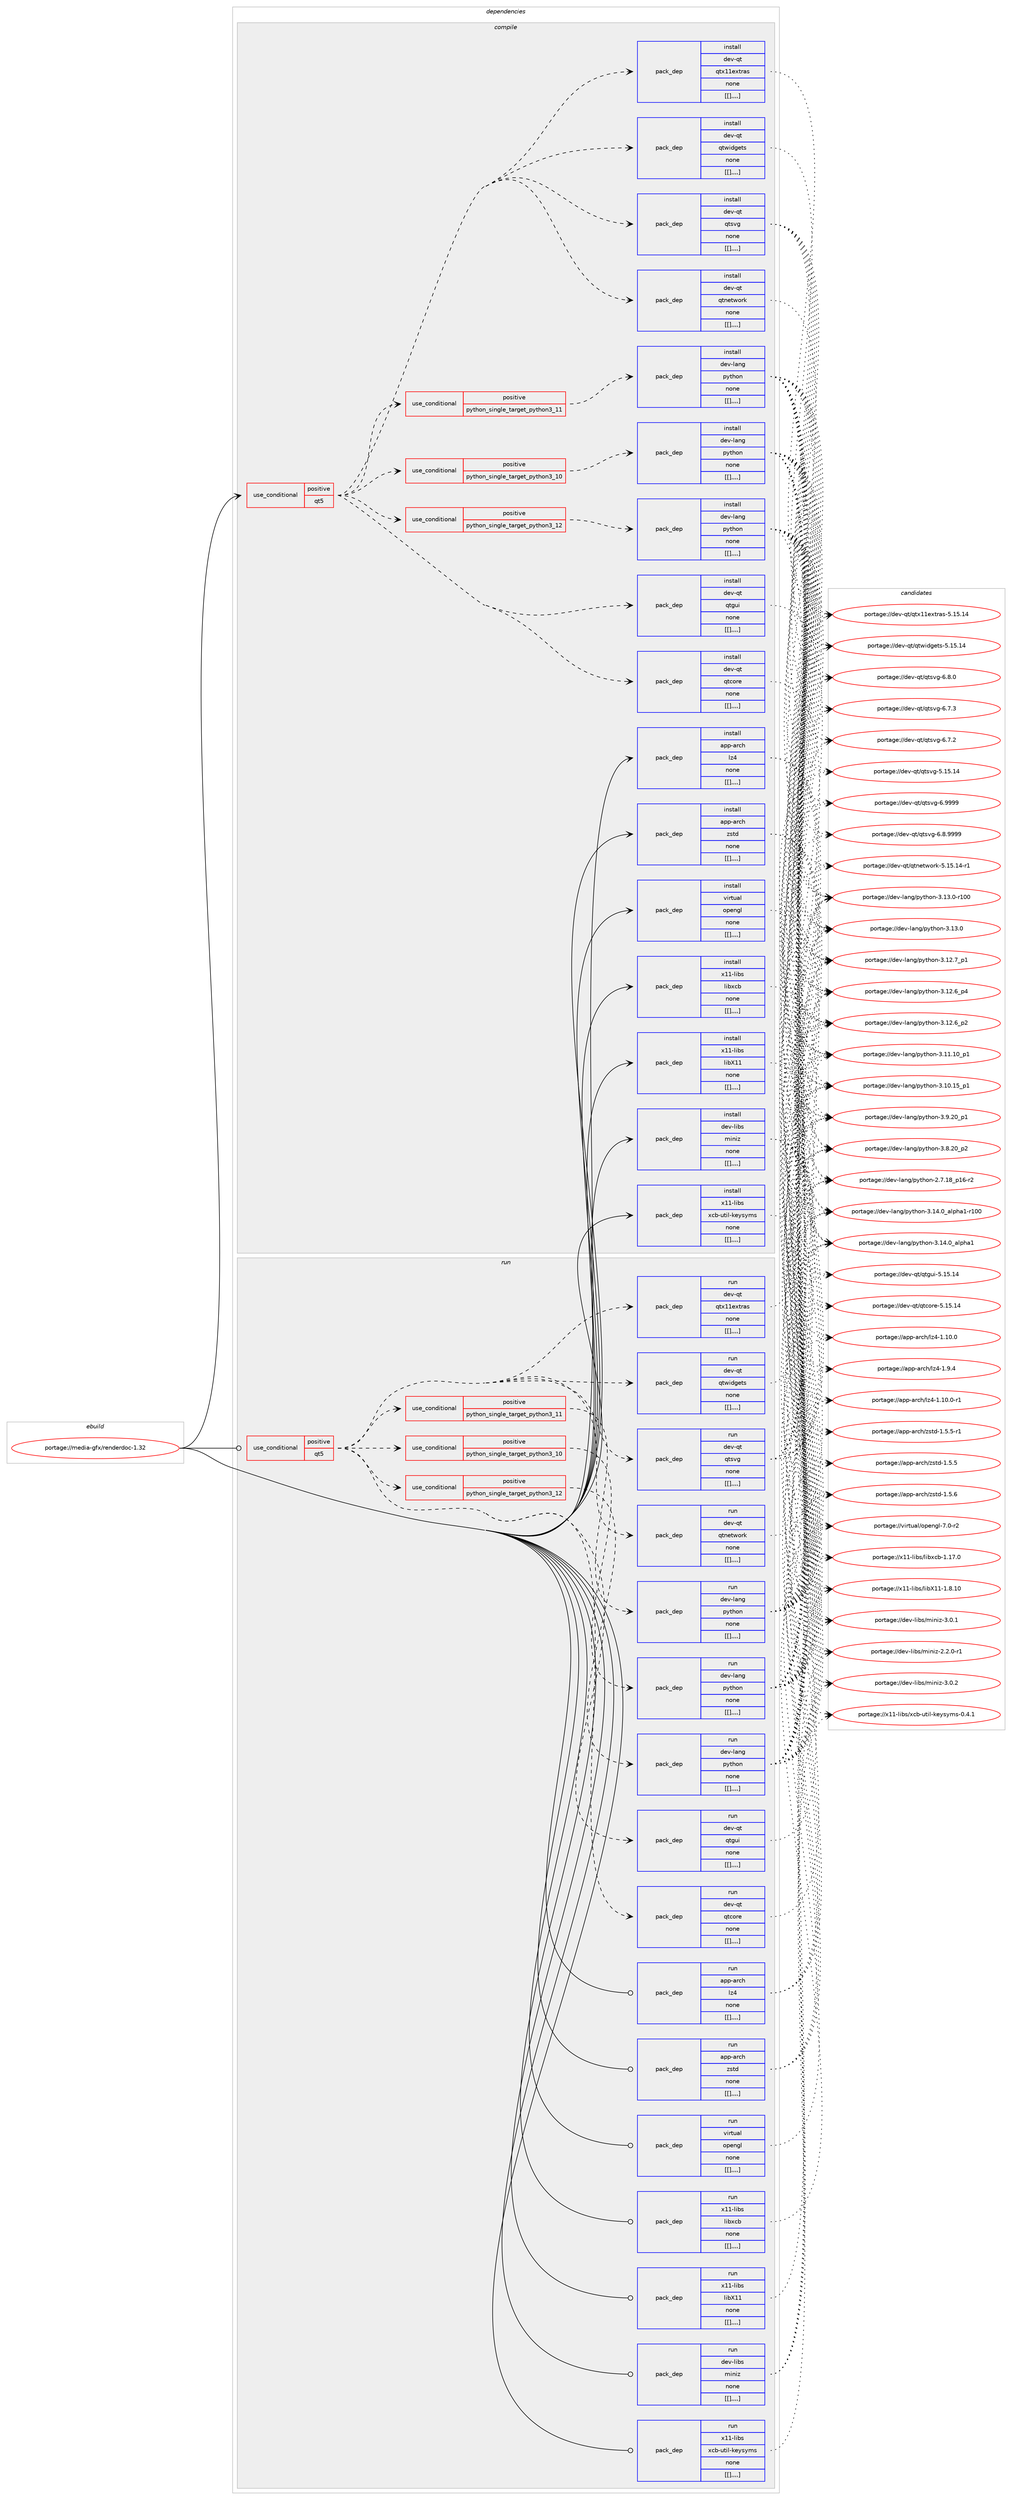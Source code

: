 digraph prolog {

# *************
# Graph options
# *************

newrank=true;
concentrate=true;
compound=true;
graph [rankdir=LR,fontname=Helvetica,fontsize=10,ranksep=1.5];#, ranksep=2.5, nodesep=0.2];
edge  [arrowhead=vee];
node  [fontname=Helvetica,fontsize=10];

# **********
# The ebuild
# **********

subgraph cluster_leftcol {
color=gray;
label=<<i>ebuild</i>>;
id [label="portage://media-gfx/renderdoc-1.32", color=red, width=4, href="../media-gfx/renderdoc-1.32.svg"];
}

# ****************
# The dependencies
# ****************

subgraph cluster_midcol {
color=gray;
label=<<i>dependencies</i>>;
subgraph cluster_compile {
fillcolor="#eeeeee";
style=filled;
label=<<i>compile</i>>;
subgraph cond80010 {
dependency315897 [label=<<TABLE BORDER="0" CELLBORDER="1" CELLSPACING="0" CELLPADDING="4"><TR><TD ROWSPAN="3" CELLPADDING="10">use_conditional</TD></TR><TR><TD>positive</TD></TR><TR><TD>qt5</TD></TR></TABLE>>, shape=none, color=red];
subgraph cond80035 {
dependency316026 [label=<<TABLE BORDER="0" CELLBORDER="1" CELLSPACING="0" CELLPADDING="4"><TR><TD ROWSPAN="3" CELLPADDING="10">use_conditional</TD></TR><TR><TD>positive</TD></TR><TR><TD>python_single_target_python3_10</TD></TR></TABLE>>, shape=none, color=red];
subgraph pack233351 {
dependency316105 [label=<<TABLE BORDER="0" CELLBORDER="1" CELLSPACING="0" CELLPADDING="4" WIDTH="220"><TR><TD ROWSPAN="6" CELLPADDING="30">pack_dep</TD></TR><TR><TD WIDTH="110">install</TD></TR><TR><TD>dev-lang</TD></TR><TR><TD>python</TD></TR><TR><TD>none</TD></TR><TR><TD>[[],,,,]</TD></TR></TABLE>>, shape=none, color=blue];
}
dependency316026:e -> dependency316105:w [weight=20,style="dashed",arrowhead="vee"];
}
dependency315897:e -> dependency316026:w [weight=20,style="dashed",arrowhead="vee"];
subgraph cond80049 {
dependency316148 [label=<<TABLE BORDER="0" CELLBORDER="1" CELLSPACING="0" CELLPADDING="4"><TR><TD ROWSPAN="3" CELLPADDING="10">use_conditional</TD></TR><TR><TD>positive</TD></TR><TR><TD>python_single_target_python3_11</TD></TR></TABLE>>, shape=none, color=red];
subgraph pack233457 {
dependency316151 [label=<<TABLE BORDER="0" CELLBORDER="1" CELLSPACING="0" CELLPADDING="4" WIDTH="220"><TR><TD ROWSPAN="6" CELLPADDING="30">pack_dep</TD></TR><TR><TD WIDTH="110">install</TD></TR><TR><TD>dev-lang</TD></TR><TR><TD>python</TD></TR><TR><TD>none</TD></TR><TR><TD>[[],,,,]</TD></TR></TABLE>>, shape=none, color=blue];
}
dependency316148:e -> dependency316151:w [weight=20,style="dashed",arrowhead="vee"];
}
dependency315897:e -> dependency316148:w [weight=20,style="dashed",arrowhead="vee"];
subgraph cond80058 {
dependency316244 [label=<<TABLE BORDER="0" CELLBORDER="1" CELLSPACING="0" CELLPADDING="4"><TR><TD ROWSPAN="3" CELLPADDING="10">use_conditional</TD></TR><TR><TD>positive</TD></TR><TR><TD>python_single_target_python3_12</TD></TR></TABLE>>, shape=none, color=red];
subgraph pack233557 {
dependency316264 [label=<<TABLE BORDER="0" CELLBORDER="1" CELLSPACING="0" CELLPADDING="4" WIDTH="220"><TR><TD ROWSPAN="6" CELLPADDING="30">pack_dep</TD></TR><TR><TD WIDTH="110">install</TD></TR><TR><TD>dev-lang</TD></TR><TR><TD>python</TD></TR><TR><TD>none</TD></TR><TR><TD>[[],,,,]</TD></TR></TABLE>>, shape=none, color=blue];
}
dependency316244:e -> dependency316264:w [weight=20,style="dashed",arrowhead="vee"];
}
dependency315897:e -> dependency316244:w [weight=20,style="dashed",arrowhead="vee"];
subgraph pack233580 {
dependency316293 [label=<<TABLE BORDER="0" CELLBORDER="1" CELLSPACING="0" CELLPADDING="4" WIDTH="220"><TR><TD ROWSPAN="6" CELLPADDING="30">pack_dep</TD></TR><TR><TD WIDTH="110">install</TD></TR><TR><TD>dev-qt</TD></TR><TR><TD>qtcore</TD></TR><TR><TD>none</TD></TR><TR><TD>[[],,,,]</TD></TR></TABLE>>, shape=none, color=blue];
}
dependency315897:e -> dependency316293:w [weight=20,style="dashed",arrowhead="vee"];
subgraph pack233585 {
dependency316330 [label=<<TABLE BORDER="0" CELLBORDER="1" CELLSPACING="0" CELLPADDING="4" WIDTH="220"><TR><TD ROWSPAN="6" CELLPADDING="30">pack_dep</TD></TR><TR><TD WIDTH="110">install</TD></TR><TR><TD>dev-qt</TD></TR><TR><TD>qtgui</TD></TR><TR><TD>none</TD></TR><TR><TD>[[],,,,]</TD></TR></TABLE>>, shape=none, color=blue];
}
dependency315897:e -> dependency316330:w [weight=20,style="dashed",arrowhead="vee"];
subgraph pack233632 {
dependency316388 [label=<<TABLE BORDER="0" CELLBORDER="1" CELLSPACING="0" CELLPADDING="4" WIDTH="220"><TR><TD ROWSPAN="6" CELLPADDING="30">pack_dep</TD></TR><TR><TD WIDTH="110">install</TD></TR><TR><TD>dev-qt</TD></TR><TR><TD>qtnetwork</TD></TR><TR><TD>none</TD></TR><TR><TD>[[],,,,]</TD></TR></TABLE>>, shape=none, color=blue];
}
dependency315897:e -> dependency316388:w [weight=20,style="dashed",arrowhead="vee"];
subgraph pack233662 {
dependency316427 [label=<<TABLE BORDER="0" CELLBORDER="1" CELLSPACING="0" CELLPADDING="4" WIDTH="220"><TR><TD ROWSPAN="6" CELLPADDING="30">pack_dep</TD></TR><TR><TD WIDTH="110">install</TD></TR><TR><TD>dev-qt</TD></TR><TR><TD>qtsvg</TD></TR><TR><TD>none</TD></TR><TR><TD>[[],,,,]</TD></TR></TABLE>>, shape=none, color=blue];
}
dependency315897:e -> dependency316427:w [weight=20,style="dashed",arrowhead="vee"];
subgraph pack233709 {
dependency316473 [label=<<TABLE BORDER="0" CELLBORDER="1" CELLSPACING="0" CELLPADDING="4" WIDTH="220"><TR><TD ROWSPAN="6" CELLPADDING="30">pack_dep</TD></TR><TR><TD WIDTH="110">install</TD></TR><TR><TD>dev-qt</TD></TR><TR><TD>qtwidgets</TD></TR><TR><TD>none</TD></TR><TR><TD>[[],,,,]</TD></TR></TABLE>>, shape=none, color=blue];
}
dependency315897:e -> dependency316473:w [weight=20,style="dashed",arrowhead="vee"];
subgraph pack233729 {
dependency316475 [label=<<TABLE BORDER="0" CELLBORDER="1" CELLSPACING="0" CELLPADDING="4" WIDTH="220"><TR><TD ROWSPAN="6" CELLPADDING="30">pack_dep</TD></TR><TR><TD WIDTH="110">install</TD></TR><TR><TD>dev-qt</TD></TR><TR><TD>qtx11extras</TD></TR><TR><TD>none</TD></TR><TR><TD>[[],,,,]</TD></TR></TABLE>>, shape=none, color=blue];
}
dependency315897:e -> dependency316475:w [weight=20,style="dashed",arrowhead="vee"];
}
id:e -> dependency315897:w [weight=20,style="solid",arrowhead="vee"];
subgraph pack233751 {
dependency316502 [label=<<TABLE BORDER="0" CELLBORDER="1" CELLSPACING="0" CELLPADDING="4" WIDTH="220"><TR><TD ROWSPAN="6" CELLPADDING="30">pack_dep</TD></TR><TR><TD WIDTH="110">install</TD></TR><TR><TD>app-arch</TD></TR><TR><TD>lz4</TD></TR><TR><TD>none</TD></TR><TR><TD>[[],,,,]</TD></TR></TABLE>>, shape=none, color=blue];
}
id:e -> dependency316502:w [weight=20,style="solid",arrowhead="vee"];
subgraph pack233793 {
dependency316580 [label=<<TABLE BORDER="0" CELLBORDER="1" CELLSPACING="0" CELLPADDING="4" WIDTH="220"><TR><TD ROWSPAN="6" CELLPADDING="30">pack_dep</TD></TR><TR><TD WIDTH="110">install</TD></TR><TR><TD>app-arch</TD></TR><TR><TD>zstd</TD></TR><TR><TD>none</TD></TR><TR><TD>[[],,,,]</TD></TR></TABLE>>, shape=none, color=blue];
}
id:e -> dependency316580:w [weight=20,style="solid",arrowhead="vee"];
subgraph pack233834 {
dependency316614 [label=<<TABLE BORDER="0" CELLBORDER="1" CELLSPACING="0" CELLPADDING="4" WIDTH="220"><TR><TD ROWSPAN="6" CELLPADDING="30">pack_dep</TD></TR><TR><TD WIDTH="110">install</TD></TR><TR><TD>dev-libs</TD></TR><TR><TD>miniz</TD></TR><TR><TD>none</TD></TR><TR><TD>[[],,,,]</TD></TR></TABLE>>, shape=none, color=blue];
}
id:e -> dependency316614:w [weight=20,style="solid",arrowhead="vee"];
subgraph pack233838 {
dependency316634 [label=<<TABLE BORDER="0" CELLBORDER="1" CELLSPACING="0" CELLPADDING="4" WIDTH="220"><TR><TD ROWSPAN="6" CELLPADDING="30">pack_dep</TD></TR><TR><TD WIDTH="110">install</TD></TR><TR><TD>virtual</TD></TR><TR><TD>opengl</TD></TR><TR><TD>none</TD></TR><TR><TD>[[],,,,]</TD></TR></TABLE>>, shape=none, color=blue];
}
id:e -> dependency316634:w [weight=20,style="solid",arrowhead="vee"];
subgraph pack233873 {
dependency316703 [label=<<TABLE BORDER="0" CELLBORDER="1" CELLSPACING="0" CELLPADDING="4" WIDTH="220"><TR><TD ROWSPAN="6" CELLPADDING="30">pack_dep</TD></TR><TR><TD WIDTH="110">install</TD></TR><TR><TD>x11-libs</TD></TR><TR><TD>libX11</TD></TR><TR><TD>none</TD></TR><TR><TD>[[],,,,]</TD></TR></TABLE>>, shape=none, color=blue];
}
id:e -> dependency316703:w [weight=20,style="solid",arrowhead="vee"];
subgraph pack233907 {
dependency316704 [label=<<TABLE BORDER="0" CELLBORDER="1" CELLSPACING="0" CELLPADDING="4" WIDTH="220"><TR><TD ROWSPAN="6" CELLPADDING="30">pack_dep</TD></TR><TR><TD WIDTH="110">install</TD></TR><TR><TD>x11-libs</TD></TR><TR><TD>libxcb</TD></TR><TR><TD>none</TD></TR><TR><TD>[[],,,,]</TD></TR></TABLE>>, shape=none, color=blue];
}
id:e -> dependency316704:w [weight=20,style="solid",arrowhead="vee"];
subgraph pack233926 {
dependency316729 [label=<<TABLE BORDER="0" CELLBORDER="1" CELLSPACING="0" CELLPADDING="4" WIDTH="220"><TR><TD ROWSPAN="6" CELLPADDING="30">pack_dep</TD></TR><TR><TD WIDTH="110">install</TD></TR><TR><TD>x11-libs</TD></TR><TR><TD>xcb-util-keysyms</TD></TR><TR><TD>none</TD></TR><TR><TD>[[],,,,]</TD></TR></TABLE>>, shape=none, color=blue];
}
id:e -> dependency316729:w [weight=20,style="solid",arrowhead="vee"];
}
subgraph cluster_compileandrun {
fillcolor="#eeeeee";
style=filled;
label=<<i>compile and run</i>>;
}
subgraph cluster_run {
fillcolor="#eeeeee";
style=filled;
label=<<i>run</i>>;
subgraph cond80158 {
dependency316732 [label=<<TABLE BORDER="0" CELLBORDER="1" CELLSPACING="0" CELLPADDING="4"><TR><TD ROWSPAN="3" CELLPADDING="10">use_conditional</TD></TR><TR><TD>positive</TD></TR><TR><TD>qt5</TD></TR></TABLE>>, shape=none, color=red];
subgraph cond80160 {
dependency316747 [label=<<TABLE BORDER="0" CELLBORDER="1" CELLSPACING="0" CELLPADDING="4"><TR><TD ROWSPAN="3" CELLPADDING="10">use_conditional</TD></TR><TR><TD>positive</TD></TR><TR><TD>python_single_target_python3_10</TD></TR></TABLE>>, shape=none, color=red];
subgraph pack233938 {
dependency316749 [label=<<TABLE BORDER="0" CELLBORDER="1" CELLSPACING="0" CELLPADDING="4" WIDTH="220"><TR><TD ROWSPAN="6" CELLPADDING="30">pack_dep</TD></TR><TR><TD WIDTH="110">run</TD></TR><TR><TD>dev-lang</TD></TR><TR><TD>python</TD></TR><TR><TD>none</TD></TR><TR><TD>[[],,,,]</TD></TR></TABLE>>, shape=none, color=blue];
}
dependency316747:e -> dependency316749:w [weight=20,style="dashed",arrowhead="vee"];
}
dependency316732:e -> dependency316747:w [weight=20,style="dashed",arrowhead="vee"];
subgraph cond80167 {
dependency316785 [label=<<TABLE BORDER="0" CELLBORDER="1" CELLSPACING="0" CELLPADDING="4"><TR><TD ROWSPAN="3" CELLPADDING="10">use_conditional</TD></TR><TR><TD>positive</TD></TR><TR><TD>python_single_target_python3_11</TD></TR></TABLE>>, shape=none, color=red];
subgraph pack233996 {
dependency316817 [label=<<TABLE BORDER="0" CELLBORDER="1" CELLSPACING="0" CELLPADDING="4" WIDTH="220"><TR><TD ROWSPAN="6" CELLPADDING="30">pack_dep</TD></TR><TR><TD WIDTH="110">run</TD></TR><TR><TD>dev-lang</TD></TR><TR><TD>python</TD></TR><TR><TD>none</TD></TR><TR><TD>[[],,,,]</TD></TR></TABLE>>, shape=none, color=blue];
}
dependency316785:e -> dependency316817:w [weight=20,style="dashed",arrowhead="vee"];
}
dependency316732:e -> dependency316785:w [weight=20,style="dashed",arrowhead="vee"];
subgraph cond80182 {
dependency316824 [label=<<TABLE BORDER="0" CELLBORDER="1" CELLSPACING="0" CELLPADDING="4"><TR><TD ROWSPAN="3" CELLPADDING="10">use_conditional</TD></TR><TR><TD>positive</TD></TR><TR><TD>python_single_target_python3_12</TD></TR></TABLE>>, shape=none, color=red];
subgraph pack234030 {
dependency316897 [label=<<TABLE BORDER="0" CELLBORDER="1" CELLSPACING="0" CELLPADDING="4" WIDTH="220"><TR><TD ROWSPAN="6" CELLPADDING="30">pack_dep</TD></TR><TR><TD WIDTH="110">run</TD></TR><TR><TD>dev-lang</TD></TR><TR><TD>python</TD></TR><TR><TD>none</TD></TR><TR><TD>[[],,,,]</TD></TR></TABLE>>, shape=none, color=blue];
}
dependency316824:e -> dependency316897:w [weight=20,style="dashed",arrowhead="vee"];
}
dependency316732:e -> dependency316824:w [weight=20,style="dashed",arrowhead="vee"];
subgraph pack234065 {
dependency316901 [label=<<TABLE BORDER="0" CELLBORDER="1" CELLSPACING="0" CELLPADDING="4" WIDTH="220"><TR><TD ROWSPAN="6" CELLPADDING="30">pack_dep</TD></TR><TR><TD WIDTH="110">run</TD></TR><TR><TD>dev-qt</TD></TR><TR><TD>qtcore</TD></TR><TR><TD>none</TD></TR><TR><TD>[[],,,,]</TD></TR></TABLE>>, shape=none, color=blue];
}
dependency316732:e -> dependency316901:w [weight=20,style="dashed",arrowhead="vee"];
subgraph pack234069 {
dependency316905 [label=<<TABLE BORDER="0" CELLBORDER="1" CELLSPACING="0" CELLPADDING="4" WIDTH="220"><TR><TD ROWSPAN="6" CELLPADDING="30">pack_dep</TD></TR><TR><TD WIDTH="110">run</TD></TR><TR><TD>dev-qt</TD></TR><TR><TD>qtgui</TD></TR><TR><TD>none</TD></TR><TR><TD>[[],,,,]</TD></TR></TABLE>>, shape=none, color=blue];
}
dependency316732:e -> dependency316905:w [weight=20,style="dashed",arrowhead="vee"];
subgraph pack234074 {
dependency316910 [label=<<TABLE BORDER="0" CELLBORDER="1" CELLSPACING="0" CELLPADDING="4" WIDTH="220"><TR><TD ROWSPAN="6" CELLPADDING="30">pack_dep</TD></TR><TR><TD WIDTH="110">run</TD></TR><TR><TD>dev-qt</TD></TR><TR><TD>qtnetwork</TD></TR><TR><TD>none</TD></TR><TR><TD>[[],,,,]</TD></TR></TABLE>>, shape=none, color=blue];
}
dependency316732:e -> dependency316910:w [weight=20,style="dashed",arrowhead="vee"];
subgraph pack234076 {
dependency316915 [label=<<TABLE BORDER="0" CELLBORDER="1" CELLSPACING="0" CELLPADDING="4" WIDTH="220"><TR><TD ROWSPAN="6" CELLPADDING="30">pack_dep</TD></TR><TR><TD WIDTH="110">run</TD></TR><TR><TD>dev-qt</TD></TR><TR><TD>qtsvg</TD></TR><TR><TD>none</TD></TR><TR><TD>[[],,,,]</TD></TR></TABLE>>, shape=none, color=blue];
}
dependency316732:e -> dependency316915:w [weight=20,style="dashed",arrowhead="vee"];
subgraph pack234082 {
dependency316939 [label=<<TABLE BORDER="0" CELLBORDER="1" CELLSPACING="0" CELLPADDING="4" WIDTH="220"><TR><TD ROWSPAN="6" CELLPADDING="30">pack_dep</TD></TR><TR><TD WIDTH="110">run</TD></TR><TR><TD>dev-qt</TD></TR><TR><TD>qtwidgets</TD></TR><TR><TD>none</TD></TR><TR><TD>[[],,,,]</TD></TR></TABLE>>, shape=none, color=blue];
}
dependency316732:e -> dependency316939:w [weight=20,style="dashed",arrowhead="vee"];
subgraph pack234123 {
dependency316977 [label=<<TABLE BORDER="0" CELLBORDER="1" CELLSPACING="0" CELLPADDING="4" WIDTH="220"><TR><TD ROWSPAN="6" CELLPADDING="30">pack_dep</TD></TR><TR><TD WIDTH="110">run</TD></TR><TR><TD>dev-qt</TD></TR><TR><TD>qtx11extras</TD></TR><TR><TD>none</TD></TR><TR><TD>[[],,,,]</TD></TR></TABLE>>, shape=none, color=blue];
}
dependency316732:e -> dependency316977:w [weight=20,style="dashed",arrowhead="vee"];
}
id:e -> dependency316732:w [weight=20,style="solid",arrowhead="odot"];
subgraph pack234219 {
dependency317074 [label=<<TABLE BORDER="0" CELLBORDER="1" CELLSPACING="0" CELLPADDING="4" WIDTH="220"><TR><TD ROWSPAN="6" CELLPADDING="30">pack_dep</TD></TR><TR><TD WIDTH="110">run</TD></TR><TR><TD>app-arch</TD></TR><TR><TD>lz4</TD></TR><TR><TD>none</TD></TR><TR><TD>[[],,,,]</TD></TR></TABLE>>, shape=none, color=blue];
}
id:e -> dependency317074:w [weight=20,style="solid",arrowhead="odot"];
subgraph pack234237 {
dependency317097 [label=<<TABLE BORDER="0" CELLBORDER="1" CELLSPACING="0" CELLPADDING="4" WIDTH="220"><TR><TD ROWSPAN="6" CELLPADDING="30">pack_dep</TD></TR><TR><TD WIDTH="110">run</TD></TR><TR><TD>app-arch</TD></TR><TR><TD>zstd</TD></TR><TR><TD>none</TD></TR><TR><TD>[[],,,,]</TD></TR></TABLE>>, shape=none, color=blue];
}
id:e -> dependency317097:w [weight=20,style="solid",arrowhead="odot"];
subgraph pack234257 {
dependency317136 [label=<<TABLE BORDER="0" CELLBORDER="1" CELLSPACING="0" CELLPADDING="4" WIDTH="220"><TR><TD ROWSPAN="6" CELLPADDING="30">pack_dep</TD></TR><TR><TD WIDTH="110">run</TD></TR><TR><TD>dev-libs</TD></TR><TR><TD>miniz</TD></TR><TR><TD>none</TD></TR><TR><TD>[[],,,,]</TD></TR></TABLE>>, shape=none, color=blue];
}
id:e -> dependency317136:w [weight=20,style="solid",arrowhead="odot"];
subgraph pack234278 {
dependency317167 [label=<<TABLE BORDER="0" CELLBORDER="1" CELLSPACING="0" CELLPADDING="4" WIDTH="220"><TR><TD ROWSPAN="6" CELLPADDING="30">pack_dep</TD></TR><TR><TD WIDTH="110">run</TD></TR><TR><TD>virtual</TD></TR><TR><TD>opengl</TD></TR><TR><TD>none</TD></TR><TR><TD>[[],,,,]</TD></TR></TABLE>>, shape=none, color=blue];
}
id:e -> dependency317167:w [weight=20,style="solid",arrowhead="odot"];
subgraph pack234307 {
dependency317172 [label=<<TABLE BORDER="0" CELLBORDER="1" CELLSPACING="0" CELLPADDING="4" WIDTH="220"><TR><TD ROWSPAN="6" CELLPADDING="30">pack_dep</TD></TR><TR><TD WIDTH="110">run</TD></TR><TR><TD>x11-libs</TD></TR><TR><TD>libX11</TD></TR><TR><TD>none</TD></TR><TR><TD>[[],,,,]</TD></TR></TABLE>>, shape=none, color=blue];
}
id:e -> dependency317172:w [weight=20,style="solid",arrowhead="odot"];
subgraph pack234309 {
dependency317179 [label=<<TABLE BORDER="0" CELLBORDER="1" CELLSPACING="0" CELLPADDING="4" WIDTH="220"><TR><TD ROWSPAN="6" CELLPADDING="30">pack_dep</TD></TR><TR><TD WIDTH="110">run</TD></TR><TR><TD>x11-libs</TD></TR><TR><TD>libxcb</TD></TR><TR><TD>none</TD></TR><TR><TD>[[],,,,]</TD></TR></TABLE>>, shape=none, color=blue];
}
id:e -> dependency317179:w [weight=20,style="solid",arrowhead="odot"];
subgraph pack234372 {
dependency317244 [label=<<TABLE BORDER="0" CELLBORDER="1" CELLSPACING="0" CELLPADDING="4" WIDTH="220"><TR><TD ROWSPAN="6" CELLPADDING="30">pack_dep</TD></TR><TR><TD WIDTH="110">run</TD></TR><TR><TD>x11-libs</TD></TR><TR><TD>xcb-util-keysyms</TD></TR><TR><TD>none</TD></TR><TR><TD>[[],,,,]</TD></TR></TABLE>>, shape=none, color=blue];
}
id:e -> dependency317244:w [weight=20,style="solid",arrowhead="odot"];
}
}

# **************
# The candidates
# **************

subgraph cluster_choices {
rank=same;
color=gray;
label=<<i>candidates</i>>;

subgraph choice232156 {
color=black;
nodesep=1;
choice100101118451089711010347112121116104111110455146495246489597108112104974945114494848 [label="portage://dev-lang/python-3.14.0_alpha1-r100", color=red, width=4,href="../dev-lang/python-3.14.0_alpha1-r100.svg"];
choice1001011184510897110103471121211161041111104551464952464895971081121049749 [label="portage://dev-lang/python-3.14.0_alpha1", color=red, width=4,href="../dev-lang/python-3.14.0_alpha1.svg"];
choice1001011184510897110103471121211161041111104551464951464845114494848 [label="portage://dev-lang/python-3.13.0-r100", color=red, width=4,href="../dev-lang/python-3.13.0-r100.svg"];
choice10010111845108971101034711212111610411111045514649514648 [label="portage://dev-lang/python-3.13.0", color=red, width=4,href="../dev-lang/python-3.13.0.svg"];
choice100101118451089711010347112121116104111110455146495046559511249 [label="portage://dev-lang/python-3.12.7_p1", color=red, width=4,href="../dev-lang/python-3.12.7_p1.svg"];
choice100101118451089711010347112121116104111110455146495046549511252 [label="portage://dev-lang/python-3.12.6_p4", color=red, width=4,href="../dev-lang/python-3.12.6_p4.svg"];
choice100101118451089711010347112121116104111110455146495046549511250 [label="portage://dev-lang/python-3.12.6_p2", color=red, width=4,href="../dev-lang/python-3.12.6_p2.svg"];
choice10010111845108971101034711212111610411111045514649494649489511249 [label="portage://dev-lang/python-3.11.10_p1", color=red, width=4,href="../dev-lang/python-3.11.10_p1.svg"];
choice10010111845108971101034711212111610411111045514649484649539511249 [label="portage://dev-lang/python-3.10.15_p1", color=red, width=4,href="../dev-lang/python-3.10.15_p1.svg"];
choice100101118451089711010347112121116104111110455146574650489511249 [label="portage://dev-lang/python-3.9.20_p1", color=red, width=4,href="../dev-lang/python-3.9.20_p1.svg"];
choice100101118451089711010347112121116104111110455146564650489511250 [label="portage://dev-lang/python-3.8.20_p2", color=red, width=4,href="../dev-lang/python-3.8.20_p2.svg"];
choice100101118451089711010347112121116104111110455046554649569511249544511450 [label="portage://dev-lang/python-2.7.18_p16-r2", color=red, width=4,href="../dev-lang/python-2.7.18_p16-r2.svg"];
dependency316105:e -> choice100101118451089711010347112121116104111110455146495246489597108112104974945114494848:w [style=dotted,weight="100"];
dependency316105:e -> choice1001011184510897110103471121211161041111104551464952464895971081121049749:w [style=dotted,weight="100"];
dependency316105:e -> choice1001011184510897110103471121211161041111104551464951464845114494848:w [style=dotted,weight="100"];
dependency316105:e -> choice10010111845108971101034711212111610411111045514649514648:w [style=dotted,weight="100"];
dependency316105:e -> choice100101118451089711010347112121116104111110455146495046559511249:w [style=dotted,weight="100"];
dependency316105:e -> choice100101118451089711010347112121116104111110455146495046549511252:w [style=dotted,weight="100"];
dependency316105:e -> choice100101118451089711010347112121116104111110455146495046549511250:w [style=dotted,weight="100"];
dependency316105:e -> choice10010111845108971101034711212111610411111045514649494649489511249:w [style=dotted,weight="100"];
dependency316105:e -> choice10010111845108971101034711212111610411111045514649484649539511249:w [style=dotted,weight="100"];
dependency316105:e -> choice100101118451089711010347112121116104111110455146574650489511249:w [style=dotted,weight="100"];
dependency316105:e -> choice100101118451089711010347112121116104111110455146564650489511250:w [style=dotted,weight="100"];
dependency316105:e -> choice100101118451089711010347112121116104111110455046554649569511249544511450:w [style=dotted,weight="100"];
}
subgraph choice232163 {
color=black;
nodesep=1;
choice100101118451089711010347112121116104111110455146495246489597108112104974945114494848 [label="portage://dev-lang/python-3.14.0_alpha1-r100", color=red, width=4,href="../dev-lang/python-3.14.0_alpha1-r100.svg"];
choice1001011184510897110103471121211161041111104551464952464895971081121049749 [label="portage://dev-lang/python-3.14.0_alpha1", color=red, width=4,href="../dev-lang/python-3.14.0_alpha1.svg"];
choice1001011184510897110103471121211161041111104551464951464845114494848 [label="portage://dev-lang/python-3.13.0-r100", color=red, width=4,href="../dev-lang/python-3.13.0-r100.svg"];
choice10010111845108971101034711212111610411111045514649514648 [label="portage://dev-lang/python-3.13.0", color=red, width=4,href="../dev-lang/python-3.13.0.svg"];
choice100101118451089711010347112121116104111110455146495046559511249 [label="portage://dev-lang/python-3.12.7_p1", color=red, width=4,href="../dev-lang/python-3.12.7_p1.svg"];
choice100101118451089711010347112121116104111110455146495046549511252 [label="portage://dev-lang/python-3.12.6_p4", color=red, width=4,href="../dev-lang/python-3.12.6_p4.svg"];
choice100101118451089711010347112121116104111110455146495046549511250 [label="portage://dev-lang/python-3.12.6_p2", color=red, width=4,href="../dev-lang/python-3.12.6_p2.svg"];
choice10010111845108971101034711212111610411111045514649494649489511249 [label="portage://dev-lang/python-3.11.10_p1", color=red, width=4,href="../dev-lang/python-3.11.10_p1.svg"];
choice10010111845108971101034711212111610411111045514649484649539511249 [label="portage://dev-lang/python-3.10.15_p1", color=red, width=4,href="../dev-lang/python-3.10.15_p1.svg"];
choice100101118451089711010347112121116104111110455146574650489511249 [label="portage://dev-lang/python-3.9.20_p1", color=red, width=4,href="../dev-lang/python-3.9.20_p1.svg"];
choice100101118451089711010347112121116104111110455146564650489511250 [label="portage://dev-lang/python-3.8.20_p2", color=red, width=4,href="../dev-lang/python-3.8.20_p2.svg"];
choice100101118451089711010347112121116104111110455046554649569511249544511450 [label="portage://dev-lang/python-2.7.18_p16-r2", color=red, width=4,href="../dev-lang/python-2.7.18_p16-r2.svg"];
dependency316151:e -> choice100101118451089711010347112121116104111110455146495246489597108112104974945114494848:w [style=dotted,weight="100"];
dependency316151:e -> choice1001011184510897110103471121211161041111104551464952464895971081121049749:w [style=dotted,weight="100"];
dependency316151:e -> choice1001011184510897110103471121211161041111104551464951464845114494848:w [style=dotted,weight="100"];
dependency316151:e -> choice10010111845108971101034711212111610411111045514649514648:w [style=dotted,weight="100"];
dependency316151:e -> choice100101118451089711010347112121116104111110455146495046559511249:w [style=dotted,weight="100"];
dependency316151:e -> choice100101118451089711010347112121116104111110455146495046549511252:w [style=dotted,weight="100"];
dependency316151:e -> choice100101118451089711010347112121116104111110455146495046549511250:w [style=dotted,weight="100"];
dependency316151:e -> choice10010111845108971101034711212111610411111045514649494649489511249:w [style=dotted,weight="100"];
dependency316151:e -> choice10010111845108971101034711212111610411111045514649484649539511249:w [style=dotted,weight="100"];
dependency316151:e -> choice100101118451089711010347112121116104111110455146574650489511249:w [style=dotted,weight="100"];
dependency316151:e -> choice100101118451089711010347112121116104111110455146564650489511250:w [style=dotted,weight="100"];
dependency316151:e -> choice100101118451089711010347112121116104111110455046554649569511249544511450:w [style=dotted,weight="100"];
}
subgraph choice232172 {
color=black;
nodesep=1;
choice100101118451089711010347112121116104111110455146495246489597108112104974945114494848 [label="portage://dev-lang/python-3.14.0_alpha1-r100", color=red, width=4,href="../dev-lang/python-3.14.0_alpha1-r100.svg"];
choice1001011184510897110103471121211161041111104551464952464895971081121049749 [label="portage://dev-lang/python-3.14.0_alpha1", color=red, width=4,href="../dev-lang/python-3.14.0_alpha1.svg"];
choice1001011184510897110103471121211161041111104551464951464845114494848 [label="portage://dev-lang/python-3.13.0-r100", color=red, width=4,href="../dev-lang/python-3.13.0-r100.svg"];
choice10010111845108971101034711212111610411111045514649514648 [label="portage://dev-lang/python-3.13.0", color=red, width=4,href="../dev-lang/python-3.13.0.svg"];
choice100101118451089711010347112121116104111110455146495046559511249 [label="portage://dev-lang/python-3.12.7_p1", color=red, width=4,href="../dev-lang/python-3.12.7_p1.svg"];
choice100101118451089711010347112121116104111110455146495046549511252 [label="portage://dev-lang/python-3.12.6_p4", color=red, width=4,href="../dev-lang/python-3.12.6_p4.svg"];
choice100101118451089711010347112121116104111110455146495046549511250 [label="portage://dev-lang/python-3.12.6_p2", color=red, width=4,href="../dev-lang/python-3.12.6_p2.svg"];
choice10010111845108971101034711212111610411111045514649494649489511249 [label="portage://dev-lang/python-3.11.10_p1", color=red, width=4,href="../dev-lang/python-3.11.10_p1.svg"];
choice10010111845108971101034711212111610411111045514649484649539511249 [label="portage://dev-lang/python-3.10.15_p1", color=red, width=4,href="../dev-lang/python-3.10.15_p1.svg"];
choice100101118451089711010347112121116104111110455146574650489511249 [label="portage://dev-lang/python-3.9.20_p1", color=red, width=4,href="../dev-lang/python-3.9.20_p1.svg"];
choice100101118451089711010347112121116104111110455146564650489511250 [label="portage://dev-lang/python-3.8.20_p2", color=red, width=4,href="../dev-lang/python-3.8.20_p2.svg"];
choice100101118451089711010347112121116104111110455046554649569511249544511450 [label="portage://dev-lang/python-2.7.18_p16-r2", color=red, width=4,href="../dev-lang/python-2.7.18_p16-r2.svg"];
dependency316264:e -> choice100101118451089711010347112121116104111110455146495246489597108112104974945114494848:w [style=dotted,weight="100"];
dependency316264:e -> choice1001011184510897110103471121211161041111104551464952464895971081121049749:w [style=dotted,weight="100"];
dependency316264:e -> choice1001011184510897110103471121211161041111104551464951464845114494848:w [style=dotted,weight="100"];
dependency316264:e -> choice10010111845108971101034711212111610411111045514649514648:w [style=dotted,weight="100"];
dependency316264:e -> choice100101118451089711010347112121116104111110455146495046559511249:w [style=dotted,weight="100"];
dependency316264:e -> choice100101118451089711010347112121116104111110455146495046549511252:w [style=dotted,weight="100"];
dependency316264:e -> choice100101118451089711010347112121116104111110455146495046549511250:w [style=dotted,weight="100"];
dependency316264:e -> choice10010111845108971101034711212111610411111045514649494649489511249:w [style=dotted,weight="100"];
dependency316264:e -> choice10010111845108971101034711212111610411111045514649484649539511249:w [style=dotted,weight="100"];
dependency316264:e -> choice100101118451089711010347112121116104111110455146574650489511249:w [style=dotted,weight="100"];
dependency316264:e -> choice100101118451089711010347112121116104111110455146564650489511250:w [style=dotted,weight="100"];
dependency316264:e -> choice100101118451089711010347112121116104111110455046554649569511249544511450:w [style=dotted,weight="100"];
}
subgraph choice232180 {
color=black;
nodesep=1;
choice1001011184511311647113116991111141014553464953464952 [label="portage://dev-qt/qtcore-5.15.14", color=red, width=4,href="../dev-qt/qtcore-5.15.14.svg"];
dependency316293:e -> choice1001011184511311647113116991111141014553464953464952:w [style=dotted,weight="100"];
}
subgraph choice232182 {
color=black;
nodesep=1;
choice10010111845113116471131161031171054553464953464952 [label="portage://dev-qt/qtgui-5.15.14", color=red, width=4,href="../dev-qt/qtgui-5.15.14.svg"];
dependency316330:e -> choice10010111845113116471131161031171054553464953464952:w [style=dotted,weight="100"];
}
subgraph choice232183 {
color=black;
nodesep=1;
choice100101118451131164711311611010111611911111410745534649534649524511449 [label="portage://dev-qt/qtnetwork-5.15.14-r1", color=red, width=4,href="../dev-qt/qtnetwork-5.15.14-r1.svg"];
dependency316388:e -> choice100101118451131164711311611010111611911111410745534649534649524511449:w [style=dotted,weight="100"];
}
subgraph choice232186 {
color=black;
nodesep=1;
choice100101118451131164711311611511810345544657575757 [label="portage://dev-qt/qtsvg-6.9999", color=red, width=4,href="../dev-qt/qtsvg-6.9999.svg"];
choice1001011184511311647113116115118103455446564657575757 [label="portage://dev-qt/qtsvg-6.8.9999", color=red, width=4,href="../dev-qt/qtsvg-6.8.9999.svg"];
choice1001011184511311647113116115118103455446564648 [label="portage://dev-qt/qtsvg-6.8.0", color=red, width=4,href="../dev-qt/qtsvg-6.8.0.svg"];
choice1001011184511311647113116115118103455446554651 [label="portage://dev-qt/qtsvg-6.7.3", color=red, width=4,href="../dev-qt/qtsvg-6.7.3.svg"];
choice1001011184511311647113116115118103455446554650 [label="portage://dev-qt/qtsvg-6.7.2", color=red, width=4,href="../dev-qt/qtsvg-6.7.2.svg"];
choice10010111845113116471131161151181034553464953464952 [label="portage://dev-qt/qtsvg-5.15.14", color=red, width=4,href="../dev-qt/qtsvg-5.15.14.svg"];
dependency316427:e -> choice100101118451131164711311611511810345544657575757:w [style=dotted,weight="100"];
dependency316427:e -> choice1001011184511311647113116115118103455446564657575757:w [style=dotted,weight="100"];
dependency316427:e -> choice1001011184511311647113116115118103455446564648:w [style=dotted,weight="100"];
dependency316427:e -> choice1001011184511311647113116115118103455446554651:w [style=dotted,weight="100"];
dependency316427:e -> choice1001011184511311647113116115118103455446554650:w [style=dotted,weight="100"];
dependency316427:e -> choice10010111845113116471131161151181034553464953464952:w [style=dotted,weight="100"];
}
subgraph choice232236 {
color=black;
nodesep=1;
choice10010111845113116471131161191051001031011161154553464953464952 [label="portage://dev-qt/qtwidgets-5.15.14", color=red, width=4,href="../dev-qt/qtwidgets-5.15.14.svg"];
dependency316473:e -> choice10010111845113116471131161191051001031011161154553464953464952:w [style=dotted,weight="100"];
}
subgraph choice232241 {
color=black;
nodesep=1;
choice10010111845113116471131161204949101120116114971154553464953464952 [label="portage://dev-qt/qtx11extras-5.15.14", color=red, width=4,href="../dev-qt/qtx11extras-5.15.14.svg"];
dependency316475:e -> choice10010111845113116471131161204949101120116114971154553464953464952:w [style=dotted,weight="100"];
}
subgraph choice232265 {
color=black;
nodesep=1;
choice971121124597114991044710812252454946494846484511449 [label="portage://app-arch/lz4-1.10.0-r1", color=red, width=4,href="../app-arch/lz4-1.10.0-r1.svg"];
choice97112112459711499104471081225245494649484648 [label="portage://app-arch/lz4-1.10.0", color=red, width=4,href="../app-arch/lz4-1.10.0.svg"];
choice971121124597114991044710812252454946574652 [label="portage://app-arch/lz4-1.9.4", color=red, width=4,href="../app-arch/lz4-1.9.4.svg"];
dependency316502:e -> choice971121124597114991044710812252454946494846484511449:w [style=dotted,weight="100"];
dependency316502:e -> choice97112112459711499104471081225245494649484648:w [style=dotted,weight="100"];
dependency316502:e -> choice971121124597114991044710812252454946574652:w [style=dotted,weight="100"];
}
subgraph choice232309 {
color=black;
nodesep=1;
choice9711211245971149910447122115116100454946534654 [label="portage://app-arch/zstd-1.5.6", color=red, width=4,href="../app-arch/zstd-1.5.6.svg"];
choice97112112459711499104471221151161004549465346534511449 [label="portage://app-arch/zstd-1.5.5-r1", color=red, width=4,href="../app-arch/zstd-1.5.5-r1.svg"];
choice9711211245971149910447122115116100454946534653 [label="portage://app-arch/zstd-1.5.5", color=red, width=4,href="../app-arch/zstd-1.5.5.svg"];
dependency316580:e -> choice9711211245971149910447122115116100454946534654:w [style=dotted,weight="100"];
dependency316580:e -> choice97112112459711499104471221151161004549465346534511449:w [style=dotted,weight="100"];
dependency316580:e -> choice9711211245971149910447122115116100454946534653:w [style=dotted,weight="100"];
}
subgraph choice232313 {
color=black;
nodesep=1;
choice100101118451081059811547109105110105122455146484650 [label="portage://dev-libs/miniz-3.0.2", color=red, width=4,href="../dev-libs/miniz-3.0.2.svg"];
choice100101118451081059811547109105110105122455146484649 [label="portage://dev-libs/miniz-3.0.1", color=red, width=4,href="../dev-libs/miniz-3.0.1.svg"];
choice1001011184510810598115471091051101051224550465046484511449 [label="portage://dev-libs/miniz-2.2.0-r1", color=red, width=4,href="../dev-libs/miniz-2.2.0-r1.svg"];
dependency316614:e -> choice100101118451081059811547109105110105122455146484650:w [style=dotted,weight="100"];
dependency316614:e -> choice100101118451081059811547109105110105122455146484649:w [style=dotted,weight="100"];
dependency316614:e -> choice1001011184510810598115471091051101051224550465046484511449:w [style=dotted,weight="100"];
}
subgraph choice232317 {
color=black;
nodesep=1;
choice1181051141161179710847111112101110103108455546484511450 [label="portage://virtual/opengl-7.0-r2", color=red, width=4,href="../virtual/opengl-7.0-r2.svg"];
dependency316634:e -> choice1181051141161179710847111112101110103108455546484511450:w [style=dotted,weight="100"];
}
subgraph choice232320 {
color=black;
nodesep=1;
choice12049494510810598115471081059888494945494656464948 [label="portage://x11-libs/libX11-1.8.10", color=red, width=4,href="../x11-libs/libX11-1.8.10.svg"];
dependency316703:e -> choice12049494510810598115471081059888494945494656464948:w [style=dotted,weight="100"];
}
subgraph choice232353 {
color=black;
nodesep=1;
choice120494945108105981154710810598120999845494649554648 [label="portage://x11-libs/libxcb-1.17.0", color=red, width=4,href="../x11-libs/libxcb-1.17.0.svg"];
dependency316704:e -> choice120494945108105981154710810598120999845494649554648:w [style=dotted,weight="100"];
}
subgraph choice232355 {
color=black;
nodesep=1;
choice120494945108105981154712099984511711610510845107101121115121109115454846524649 [label="portage://x11-libs/xcb-util-keysyms-0.4.1", color=red, width=4,href="../x11-libs/xcb-util-keysyms-0.4.1.svg"];
dependency316729:e -> choice120494945108105981154712099984511711610510845107101121115121109115454846524649:w [style=dotted,weight="100"];
}
subgraph choice232397 {
color=black;
nodesep=1;
choice100101118451089711010347112121116104111110455146495246489597108112104974945114494848 [label="portage://dev-lang/python-3.14.0_alpha1-r100", color=red, width=4,href="../dev-lang/python-3.14.0_alpha1-r100.svg"];
choice1001011184510897110103471121211161041111104551464952464895971081121049749 [label="portage://dev-lang/python-3.14.0_alpha1", color=red, width=4,href="../dev-lang/python-3.14.0_alpha1.svg"];
choice1001011184510897110103471121211161041111104551464951464845114494848 [label="portage://dev-lang/python-3.13.0-r100", color=red, width=4,href="../dev-lang/python-3.13.0-r100.svg"];
choice10010111845108971101034711212111610411111045514649514648 [label="portage://dev-lang/python-3.13.0", color=red, width=4,href="../dev-lang/python-3.13.0.svg"];
choice100101118451089711010347112121116104111110455146495046559511249 [label="portage://dev-lang/python-3.12.7_p1", color=red, width=4,href="../dev-lang/python-3.12.7_p1.svg"];
choice100101118451089711010347112121116104111110455146495046549511252 [label="portage://dev-lang/python-3.12.6_p4", color=red, width=4,href="../dev-lang/python-3.12.6_p4.svg"];
choice100101118451089711010347112121116104111110455146495046549511250 [label="portage://dev-lang/python-3.12.6_p2", color=red, width=4,href="../dev-lang/python-3.12.6_p2.svg"];
choice10010111845108971101034711212111610411111045514649494649489511249 [label="portage://dev-lang/python-3.11.10_p1", color=red, width=4,href="../dev-lang/python-3.11.10_p1.svg"];
choice10010111845108971101034711212111610411111045514649484649539511249 [label="portage://dev-lang/python-3.10.15_p1", color=red, width=4,href="../dev-lang/python-3.10.15_p1.svg"];
choice100101118451089711010347112121116104111110455146574650489511249 [label="portage://dev-lang/python-3.9.20_p1", color=red, width=4,href="../dev-lang/python-3.9.20_p1.svg"];
choice100101118451089711010347112121116104111110455146564650489511250 [label="portage://dev-lang/python-3.8.20_p2", color=red, width=4,href="../dev-lang/python-3.8.20_p2.svg"];
choice100101118451089711010347112121116104111110455046554649569511249544511450 [label="portage://dev-lang/python-2.7.18_p16-r2", color=red, width=4,href="../dev-lang/python-2.7.18_p16-r2.svg"];
dependency316749:e -> choice100101118451089711010347112121116104111110455146495246489597108112104974945114494848:w [style=dotted,weight="100"];
dependency316749:e -> choice1001011184510897110103471121211161041111104551464952464895971081121049749:w [style=dotted,weight="100"];
dependency316749:e -> choice1001011184510897110103471121211161041111104551464951464845114494848:w [style=dotted,weight="100"];
dependency316749:e -> choice10010111845108971101034711212111610411111045514649514648:w [style=dotted,weight="100"];
dependency316749:e -> choice100101118451089711010347112121116104111110455146495046559511249:w [style=dotted,weight="100"];
dependency316749:e -> choice100101118451089711010347112121116104111110455146495046549511252:w [style=dotted,weight="100"];
dependency316749:e -> choice100101118451089711010347112121116104111110455146495046549511250:w [style=dotted,weight="100"];
dependency316749:e -> choice10010111845108971101034711212111610411111045514649494649489511249:w [style=dotted,weight="100"];
dependency316749:e -> choice10010111845108971101034711212111610411111045514649484649539511249:w [style=dotted,weight="100"];
dependency316749:e -> choice100101118451089711010347112121116104111110455146574650489511249:w [style=dotted,weight="100"];
dependency316749:e -> choice100101118451089711010347112121116104111110455146564650489511250:w [style=dotted,weight="100"];
dependency316749:e -> choice100101118451089711010347112121116104111110455046554649569511249544511450:w [style=dotted,weight="100"];
}
subgraph choice232429 {
color=black;
nodesep=1;
choice100101118451089711010347112121116104111110455146495246489597108112104974945114494848 [label="portage://dev-lang/python-3.14.0_alpha1-r100", color=red, width=4,href="../dev-lang/python-3.14.0_alpha1-r100.svg"];
choice1001011184510897110103471121211161041111104551464952464895971081121049749 [label="portage://dev-lang/python-3.14.0_alpha1", color=red, width=4,href="../dev-lang/python-3.14.0_alpha1.svg"];
choice1001011184510897110103471121211161041111104551464951464845114494848 [label="portage://dev-lang/python-3.13.0-r100", color=red, width=4,href="../dev-lang/python-3.13.0-r100.svg"];
choice10010111845108971101034711212111610411111045514649514648 [label="portage://dev-lang/python-3.13.0", color=red, width=4,href="../dev-lang/python-3.13.0.svg"];
choice100101118451089711010347112121116104111110455146495046559511249 [label="portage://dev-lang/python-3.12.7_p1", color=red, width=4,href="../dev-lang/python-3.12.7_p1.svg"];
choice100101118451089711010347112121116104111110455146495046549511252 [label="portage://dev-lang/python-3.12.6_p4", color=red, width=4,href="../dev-lang/python-3.12.6_p4.svg"];
choice100101118451089711010347112121116104111110455146495046549511250 [label="portage://dev-lang/python-3.12.6_p2", color=red, width=4,href="../dev-lang/python-3.12.6_p2.svg"];
choice10010111845108971101034711212111610411111045514649494649489511249 [label="portage://dev-lang/python-3.11.10_p1", color=red, width=4,href="../dev-lang/python-3.11.10_p1.svg"];
choice10010111845108971101034711212111610411111045514649484649539511249 [label="portage://dev-lang/python-3.10.15_p1", color=red, width=4,href="../dev-lang/python-3.10.15_p1.svg"];
choice100101118451089711010347112121116104111110455146574650489511249 [label="portage://dev-lang/python-3.9.20_p1", color=red, width=4,href="../dev-lang/python-3.9.20_p1.svg"];
choice100101118451089711010347112121116104111110455146564650489511250 [label="portage://dev-lang/python-3.8.20_p2", color=red, width=4,href="../dev-lang/python-3.8.20_p2.svg"];
choice100101118451089711010347112121116104111110455046554649569511249544511450 [label="portage://dev-lang/python-2.7.18_p16-r2", color=red, width=4,href="../dev-lang/python-2.7.18_p16-r2.svg"];
dependency316817:e -> choice100101118451089711010347112121116104111110455146495246489597108112104974945114494848:w [style=dotted,weight="100"];
dependency316817:e -> choice1001011184510897110103471121211161041111104551464952464895971081121049749:w [style=dotted,weight="100"];
dependency316817:e -> choice1001011184510897110103471121211161041111104551464951464845114494848:w [style=dotted,weight="100"];
dependency316817:e -> choice10010111845108971101034711212111610411111045514649514648:w [style=dotted,weight="100"];
dependency316817:e -> choice100101118451089711010347112121116104111110455146495046559511249:w [style=dotted,weight="100"];
dependency316817:e -> choice100101118451089711010347112121116104111110455146495046549511252:w [style=dotted,weight="100"];
dependency316817:e -> choice100101118451089711010347112121116104111110455146495046549511250:w [style=dotted,weight="100"];
dependency316817:e -> choice10010111845108971101034711212111610411111045514649494649489511249:w [style=dotted,weight="100"];
dependency316817:e -> choice10010111845108971101034711212111610411111045514649484649539511249:w [style=dotted,weight="100"];
dependency316817:e -> choice100101118451089711010347112121116104111110455146574650489511249:w [style=dotted,weight="100"];
dependency316817:e -> choice100101118451089711010347112121116104111110455146564650489511250:w [style=dotted,weight="100"];
dependency316817:e -> choice100101118451089711010347112121116104111110455046554649569511249544511450:w [style=dotted,weight="100"];
}
subgraph choice232516 {
color=black;
nodesep=1;
choice100101118451089711010347112121116104111110455146495246489597108112104974945114494848 [label="portage://dev-lang/python-3.14.0_alpha1-r100", color=red, width=4,href="../dev-lang/python-3.14.0_alpha1-r100.svg"];
choice1001011184510897110103471121211161041111104551464952464895971081121049749 [label="portage://dev-lang/python-3.14.0_alpha1", color=red, width=4,href="../dev-lang/python-3.14.0_alpha1.svg"];
choice1001011184510897110103471121211161041111104551464951464845114494848 [label="portage://dev-lang/python-3.13.0-r100", color=red, width=4,href="../dev-lang/python-3.13.0-r100.svg"];
choice10010111845108971101034711212111610411111045514649514648 [label="portage://dev-lang/python-3.13.0", color=red, width=4,href="../dev-lang/python-3.13.0.svg"];
choice100101118451089711010347112121116104111110455146495046559511249 [label="portage://dev-lang/python-3.12.7_p1", color=red, width=4,href="../dev-lang/python-3.12.7_p1.svg"];
choice100101118451089711010347112121116104111110455146495046549511252 [label="portage://dev-lang/python-3.12.6_p4", color=red, width=4,href="../dev-lang/python-3.12.6_p4.svg"];
choice100101118451089711010347112121116104111110455146495046549511250 [label="portage://dev-lang/python-3.12.6_p2", color=red, width=4,href="../dev-lang/python-3.12.6_p2.svg"];
choice10010111845108971101034711212111610411111045514649494649489511249 [label="portage://dev-lang/python-3.11.10_p1", color=red, width=4,href="../dev-lang/python-3.11.10_p1.svg"];
choice10010111845108971101034711212111610411111045514649484649539511249 [label="portage://dev-lang/python-3.10.15_p1", color=red, width=4,href="../dev-lang/python-3.10.15_p1.svg"];
choice100101118451089711010347112121116104111110455146574650489511249 [label="portage://dev-lang/python-3.9.20_p1", color=red, width=4,href="../dev-lang/python-3.9.20_p1.svg"];
choice100101118451089711010347112121116104111110455146564650489511250 [label="portage://dev-lang/python-3.8.20_p2", color=red, width=4,href="../dev-lang/python-3.8.20_p2.svg"];
choice100101118451089711010347112121116104111110455046554649569511249544511450 [label="portage://dev-lang/python-2.7.18_p16-r2", color=red, width=4,href="../dev-lang/python-2.7.18_p16-r2.svg"];
dependency316897:e -> choice100101118451089711010347112121116104111110455146495246489597108112104974945114494848:w [style=dotted,weight="100"];
dependency316897:e -> choice1001011184510897110103471121211161041111104551464952464895971081121049749:w [style=dotted,weight="100"];
dependency316897:e -> choice1001011184510897110103471121211161041111104551464951464845114494848:w [style=dotted,weight="100"];
dependency316897:e -> choice10010111845108971101034711212111610411111045514649514648:w [style=dotted,weight="100"];
dependency316897:e -> choice100101118451089711010347112121116104111110455146495046559511249:w [style=dotted,weight="100"];
dependency316897:e -> choice100101118451089711010347112121116104111110455146495046549511252:w [style=dotted,weight="100"];
dependency316897:e -> choice100101118451089711010347112121116104111110455146495046549511250:w [style=dotted,weight="100"];
dependency316897:e -> choice10010111845108971101034711212111610411111045514649494649489511249:w [style=dotted,weight="100"];
dependency316897:e -> choice10010111845108971101034711212111610411111045514649484649539511249:w [style=dotted,weight="100"];
dependency316897:e -> choice100101118451089711010347112121116104111110455146574650489511249:w [style=dotted,weight="100"];
dependency316897:e -> choice100101118451089711010347112121116104111110455146564650489511250:w [style=dotted,weight="100"];
dependency316897:e -> choice100101118451089711010347112121116104111110455046554649569511249544511450:w [style=dotted,weight="100"];
}
subgraph choice232555 {
color=black;
nodesep=1;
choice1001011184511311647113116991111141014553464953464952 [label="portage://dev-qt/qtcore-5.15.14", color=red, width=4,href="../dev-qt/qtcore-5.15.14.svg"];
dependency316901:e -> choice1001011184511311647113116991111141014553464953464952:w [style=dotted,weight="100"];
}
subgraph choice232576 {
color=black;
nodesep=1;
choice10010111845113116471131161031171054553464953464952 [label="portage://dev-qt/qtgui-5.15.14", color=red, width=4,href="../dev-qt/qtgui-5.15.14.svg"];
dependency316905:e -> choice10010111845113116471131161031171054553464953464952:w [style=dotted,weight="100"];
}
subgraph choice232623 {
color=black;
nodesep=1;
choice100101118451131164711311611010111611911111410745534649534649524511449 [label="portage://dev-qt/qtnetwork-5.15.14-r1", color=red, width=4,href="../dev-qt/qtnetwork-5.15.14-r1.svg"];
dependency316910:e -> choice100101118451131164711311611010111611911111410745534649534649524511449:w [style=dotted,weight="100"];
}
subgraph choice232625 {
color=black;
nodesep=1;
choice100101118451131164711311611511810345544657575757 [label="portage://dev-qt/qtsvg-6.9999", color=red, width=4,href="../dev-qt/qtsvg-6.9999.svg"];
choice1001011184511311647113116115118103455446564657575757 [label="portage://dev-qt/qtsvg-6.8.9999", color=red, width=4,href="../dev-qt/qtsvg-6.8.9999.svg"];
choice1001011184511311647113116115118103455446564648 [label="portage://dev-qt/qtsvg-6.8.0", color=red, width=4,href="../dev-qt/qtsvg-6.8.0.svg"];
choice1001011184511311647113116115118103455446554651 [label="portage://dev-qt/qtsvg-6.7.3", color=red, width=4,href="../dev-qt/qtsvg-6.7.3.svg"];
choice1001011184511311647113116115118103455446554650 [label="portage://dev-qt/qtsvg-6.7.2", color=red, width=4,href="../dev-qt/qtsvg-6.7.2.svg"];
choice10010111845113116471131161151181034553464953464952 [label="portage://dev-qt/qtsvg-5.15.14", color=red, width=4,href="../dev-qt/qtsvg-5.15.14.svg"];
dependency316915:e -> choice100101118451131164711311611511810345544657575757:w [style=dotted,weight="100"];
dependency316915:e -> choice1001011184511311647113116115118103455446564657575757:w [style=dotted,weight="100"];
dependency316915:e -> choice1001011184511311647113116115118103455446564648:w [style=dotted,weight="100"];
dependency316915:e -> choice1001011184511311647113116115118103455446554651:w [style=dotted,weight="100"];
dependency316915:e -> choice1001011184511311647113116115118103455446554650:w [style=dotted,weight="100"];
dependency316915:e -> choice10010111845113116471131161151181034553464953464952:w [style=dotted,weight="100"];
}
subgraph choice232629 {
color=black;
nodesep=1;
choice10010111845113116471131161191051001031011161154553464953464952 [label="portage://dev-qt/qtwidgets-5.15.14", color=red, width=4,href="../dev-qt/qtwidgets-5.15.14.svg"];
dependency316939:e -> choice10010111845113116471131161191051001031011161154553464953464952:w [style=dotted,weight="100"];
}
subgraph choice232630 {
color=black;
nodesep=1;
choice10010111845113116471131161204949101120116114971154553464953464952 [label="portage://dev-qt/qtx11extras-5.15.14", color=red, width=4,href="../dev-qt/qtx11extras-5.15.14.svg"];
dependency316977:e -> choice10010111845113116471131161204949101120116114971154553464953464952:w [style=dotted,weight="100"];
}
subgraph choice232652 {
color=black;
nodesep=1;
choice971121124597114991044710812252454946494846484511449 [label="portage://app-arch/lz4-1.10.0-r1", color=red, width=4,href="../app-arch/lz4-1.10.0-r1.svg"];
choice97112112459711499104471081225245494649484648 [label="portage://app-arch/lz4-1.10.0", color=red, width=4,href="../app-arch/lz4-1.10.0.svg"];
choice971121124597114991044710812252454946574652 [label="portage://app-arch/lz4-1.9.4", color=red, width=4,href="../app-arch/lz4-1.9.4.svg"];
dependency317074:e -> choice971121124597114991044710812252454946494846484511449:w [style=dotted,weight="100"];
dependency317074:e -> choice97112112459711499104471081225245494649484648:w [style=dotted,weight="100"];
dependency317074:e -> choice971121124597114991044710812252454946574652:w [style=dotted,weight="100"];
}
subgraph choice232659 {
color=black;
nodesep=1;
choice9711211245971149910447122115116100454946534654 [label="portage://app-arch/zstd-1.5.6", color=red, width=4,href="../app-arch/zstd-1.5.6.svg"];
choice97112112459711499104471221151161004549465346534511449 [label="portage://app-arch/zstd-1.5.5-r1", color=red, width=4,href="../app-arch/zstd-1.5.5-r1.svg"];
choice9711211245971149910447122115116100454946534653 [label="portage://app-arch/zstd-1.5.5", color=red, width=4,href="../app-arch/zstd-1.5.5.svg"];
dependency317097:e -> choice9711211245971149910447122115116100454946534654:w [style=dotted,weight="100"];
dependency317097:e -> choice97112112459711499104471221151161004549465346534511449:w [style=dotted,weight="100"];
dependency317097:e -> choice9711211245971149910447122115116100454946534653:w [style=dotted,weight="100"];
}
subgraph choice232664 {
color=black;
nodesep=1;
choice100101118451081059811547109105110105122455146484650 [label="portage://dev-libs/miniz-3.0.2", color=red, width=4,href="../dev-libs/miniz-3.0.2.svg"];
choice100101118451081059811547109105110105122455146484649 [label="portage://dev-libs/miniz-3.0.1", color=red, width=4,href="../dev-libs/miniz-3.0.1.svg"];
choice1001011184510810598115471091051101051224550465046484511449 [label="portage://dev-libs/miniz-2.2.0-r1", color=red, width=4,href="../dev-libs/miniz-2.2.0-r1.svg"];
dependency317136:e -> choice100101118451081059811547109105110105122455146484650:w [style=dotted,weight="100"];
dependency317136:e -> choice100101118451081059811547109105110105122455146484649:w [style=dotted,weight="100"];
dependency317136:e -> choice1001011184510810598115471091051101051224550465046484511449:w [style=dotted,weight="100"];
}
subgraph choice232692 {
color=black;
nodesep=1;
choice1181051141161179710847111112101110103108455546484511450 [label="portage://virtual/opengl-7.0-r2", color=red, width=4,href="../virtual/opengl-7.0-r2.svg"];
dependency317167:e -> choice1181051141161179710847111112101110103108455546484511450:w [style=dotted,weight="100"];
}
subgraph choice232696 {
color=black;
nodesep=1;
choice12049494510810598115471081059888494945494656464948 [label="portage://x11-libs/libX11-1.8.10", color=red, width=4,href="../x11-libs/libX11-1.8.10.svg"];
dependency317172:e -> choice12049494510810598115471081059888494945494656464948:w [style=dotted,weight="100"];
}
subgraph choice232699 {
color=black;
nodesep=1;
choice120494945108105981154710810598120999845494649554648 [label="portage://x11-libs/libxcb-1.17.0", color=red, width=4,href="../x11-libs/libxcb-1.17.0.svg"];
dependency317179:e -> choice120494945108105981154710810598120999845494649554648:w [style=dotted,weight="100"];
}
subgraph choice232717 {
color=black;
nodesep=1;
choice120494945108105981154712099984511711610510845107101121115121109115454846524649 [label="portage://x11-libs/xcb-util-keysyms-0.4.1", color=red, width=4,href="../x11-libs/xcb-util-keysyms-0.4.1.svg"];
dependency317244:e -> choice120494945108105981154712099984511711610510845107101121115121109115454846524649:w [style=dotted,weight="100"];
}
}

}
